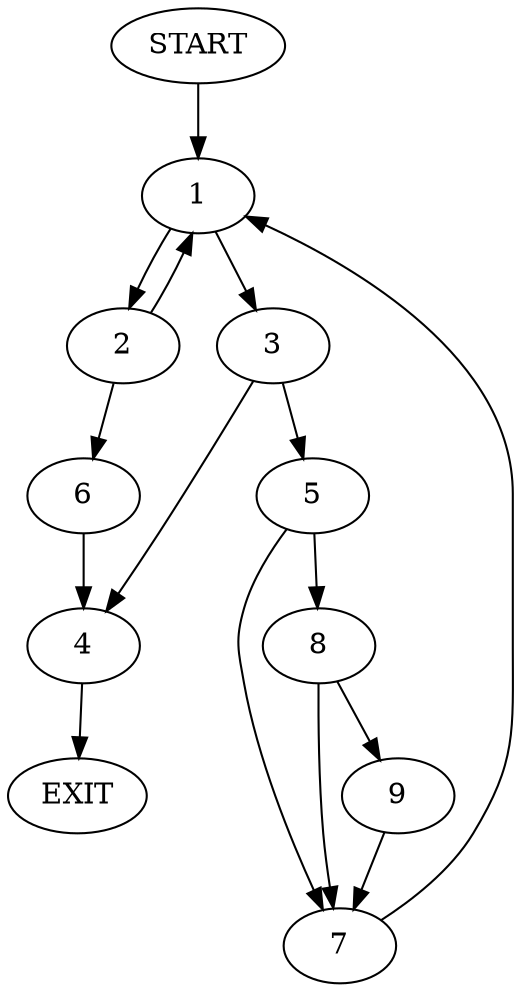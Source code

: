 digraph {
0 [label="START"]
10 [label="EXIT"]
0 -> 1
1 -> 2
1 -> 3
3 -> 4
3 -> 5
2 -> 6
2 -> 1
6 -> 4
4 -> 10
5 -> 7
5 -> 8
8 -> 7
8 -> 9
7 -> 1
9 -> 7
}
